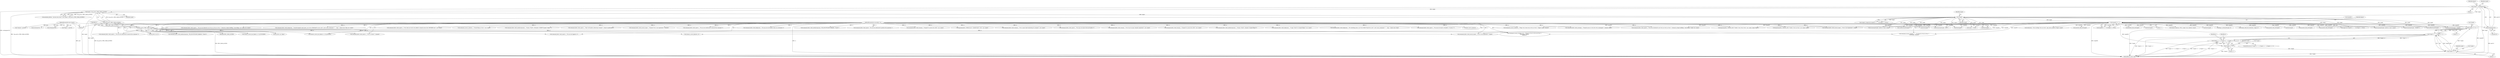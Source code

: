 digraph "0_atheme_c597156adc60a45b5f827793cd420945f47bc03b_1@pointer" {
"1000607" [label="(Call,*target == '=')"];
"1000603" [label="(Call,*target == '-')"];
"1000598" [label="(Call,*target == '+')"];
"1000195" [label="(Call,target[0] == '+')"];
"1000190" [label="(Call,!target)"];
"1000120" [label="(Call,*target = sstrdup(parv[1]))"];
"1000122" [label="(Call,sstrdup(parv[1]))"];
"1000109" [label="(MethodParameterIn,char *parv[])"];
"1000174" [label="(Call,target || !has_priv(si, PRIV_CHAN_AUSPEX))"];
"1000176" [label="(Call,!has_priv(si, PRIV_CHAN_AUSPEX))"];
"1000177" [label="(Call,has_priv(si, PRIV_CHAN_AUSPEX))"];
"1000107" [label="(MethodParameterIn,sourceinfo_t *si)"];
"1000602" [label="(Call,*target == '-' || *target == '=')"];
"1000597" [label="(Call,*target == '+' || *target == '-' || *target == '=')"];
"1000292" [label="(Call,command_success_nodata(si, _(\"Cleared flags in \2%s\2.\"), mc->name))"];
"1000326" [label="(Call,command_fail(si, fault_needmoreparams, _(\"Syntax: FLAGS <#channel> MODIFY [target] <flags>\")))"];
"1000128" [label="(Identifier,flagstr)"];
"1000930" [label="(Call,chanacs_open(mc, NULL, target, true, entity(si->smu)))"];
"1000314" [label="(Call,free(target))"];
"1000610" [label="(Literal,'=')"];
"1000498" [label="(Call,irccasecmp(target, entity(si->smu)->name))"];
"1000468" [label="(Call,chanacs_source_flags(mc, si))"];
"1000609" [label="(Identifier,target)"];
"1000747" [label="(Call,command_fail(si, fault_noprivs, _(\"Only %d founders allowed per channel.\"), chansvs.maxfounders))"];
"1000664" [label="(Call,free(target))"];
"1000211" [label="(Call,flags_to_bitmask(target, 0))"];
"1000441" [label="(Call,command_success_string(si, str1, _(\"Flags for \2%s\2 in \2%s\2 are \2%s\2.\"),\n\t\t\t\t\t\ttarget, channel,\n\t\t\t\t\t\tstr1))"];
"1000178" [label="(Identifier,si)"];
"1000608" [label="(Call,*target)"];
"1000162" [label="(Call,command_fail(si, fault_nosuch_target, _(\"Channel \2%s\2 is not registered.\"), channel))"];
"1000982" [label="(Call,command_fail(si, fault_noprivs, _(\"You are not allowed to set \2%s\2 on \2%s\2 in \2%s\2.\"), bitmask_to_flags2(addflags, removeflags), target, mc->name))"];
"1000195" [label="(Call,target[0] == '+')"];
"1000179" [label="(Identifier,PRIV_CHAN_AUSPEX)"];
"1000306" [label="(Call,strcasecmp(target, \"MODIFY\"))"];
"1000176" [label="(Call,!has_priv(si, PRIV_CHAN_AUSPEX))"];
"1000510" [label="(Call,command_fail(si, fault_noprivs, _(\"You are not authorized to execute this command.\")))"];
"1000170" [label="(Call,metadata_find(mc, \"private:close:closer\") && (target || !has_priv(si, PRIV_CHAN_AUSPEX)))"];
"1000647" [label="(Call,validhostmask(target))"];
"1000114" [label="(Call,*channel = parv[0])"];
"1000234" [label="(Call,do_list(si, mc, 0))"];
"1000395" [label="(Call,chanacs_find_host_literal(mc, target, 0))"];
"1000379" [label="(Call,chanacs_source_has_flag(mc, si, CA_ACLVIEW))"];
"1000123" [label="(Call,parv[1])"];
"1000922" [label="(Call,command_fail(si, fault_badparams, _(\"You may not set founder status on a hostmask.\")))"];
"1000597" [label="(Call,*target == '+' || *target == '-' || *target == '=')"];
"1000321" [label="(Call,command_fail(si, fault_needmoreparams, STR_INSUFFICIENT_PARAMS, \"FLAGS\"))"];
"1000247" [label="(Call,strcasecmp(target, \"CLEAR\"))"];
"1000334" [label="(Call,strchr(parv[2], ' '))"];
"1000177" [label="(Call,has_priv(si, PRIV_CHAN_AUSPEX))"];
"1000603" [label="(Call,*target == '-')"];
"1000143" [label="(Call,command_fail(si, fault_needmoreparams, STR_INSUFFICIENT_PARAMS, \"FLAGS\"))"];
"1001036" [label="(Call,logcommand(si, CMDLOG_SET, \"FLAGS: \2%s\2 \2%s\2 \2%s\2\", mc->name, target, flagstr))"];
"1000215" [label="(Call,do_list(si, mc, flags))"];
"1000109" [label="(MethodParameterIn,char *parv[])"];
"1000605" [label="(Identifier,target)"];
"1000189" [label="(Call,!target || (target && target[0] == '+' && flagstr == NULL))"];
"1000251" [label="(Call,myentity_find_ext(target))"];
"1000120" [label="(Call,*target = sstrdup(parv[1]))"];
"1000596" [label="(ControlStructure,if (*target == '+' || *target == '-' || *target == '='))"];
"1000457" [label="(Call,logcommand(si, CMDLOG_GET, \"FLAGS: \2%s\2 on \2%s\2\", mc->name, target))"];
"1001052" [label="(Call,free(target))"];
"1000264" [label="(Call,command_fail(si, fault_noprivs, \"You are not authorized to perform this operation.\"))"];
"1000853" [label="(Call,command_fail(si, fault_toomany, _(\"Channel %s access list is full.\"), mc->name))"];
"1000226" [label="(Call,strcasecmp(target, \"LIST\"))"];
"1000192" [label="(Call,target && target[0] == '+' && flagstr == NULL)"];
"1000607" [label="(Call,*target == '=')"];
"1000405" [label="(Call,myentity_find_ext(target))"];
"1000310" [label="(Call,myentity_find_ext(target))"];
"1000285" [label="(Call,logcommand(si, CMDLOG_DO, \"CLEAR:FLAGS: \2%s\2\", mc->name))"];
"1000348" [label="(Call,strdup(parv[2]))"];
"1000175" [label="(Identifier,target)"];
"1000779" [label="(Call,command_fail(si, fault_toomany, _(\"\2%s\2 cannot take foundership of a channel.\"), mt->name))"];
"1000721" [label="(Call,command_fail(si, fault_noprivs, _(\"You may not remove the last founder.\")))"];
"1000122" [label="(Call,sstrdup(parv[1]))"];
"1000763" [label="(Call,command_fail(si, fault_toomany, _(\"\2%s\2 has too many channels registered.\"), mt->name))"];
"1000602" [label="(Call,*target == '-' || *target == '=')"];
"1000360" [label="(Call,command_fail(si, fault_noprivs, _(\"You are not logged in.\")))"];
"1000517" [label="(Call,irccasecmp(target, entity(si->smu)->name))"];
"1000604" [label="(Call,*target)"];
"1000110" [label="(Block,)"];
"1000949" [label="(Call,command_fail(si, fault_toomany, _(\"Channel %s access list is full.\"), mc->name))"];
"1000190" [label="(Call,!target)"];
"1000148" [label="(Call,command_fail(si, fault_needmoreparams, _(\"Syntax: FLAGS <channel> [target] [flags]\")))"];
"1001045" [label="(Call,verbose(mc, \"\2%s\2 set flags \2%s\2 on \2%s\2\", get_source_name(si), flagstr, target))"];
"1000230" [label="(Call,myentity_find_ext(target))"];
"1000621" [label="(Identifier,si)"];
"1000611" [label="(Call,command_fail(si, fault_badparams, _(\"Usage: FLAGS %s [target] [flags]\"), mc->name))"];
"1000107" [label="(MethodParameterIn,sourceinfo_t *si)"];
"1000567" [label="(Call,command_fail(si, fault_badparams, _(\"No valid flags given, use /%s%s HELP FLAGS for a list\"), ircd->uses_rcommand ? \"\" : \"msg \", chansvs.me->disp))"];
"1000127" [label="(Call,*flagstr = parv[2])"];
"1000699" [label="(Call,command_fail(si, fault_noprivs, _(\"You may not remove a founder's +f access.\")))"];
"1001048" [label="(Call,get_source_name(si))"];
"1000408" [label="(Call,command_fail(si, fault_nosuch_target, _(\"\2%s\2 is not registered.\"), target))"];
"1000174" [label="(Call,target || !has_priv(si, PRIV_CHAN_AUSPEX))"];
"1001054" [label="(MethodReturn,static void)"];
"1000657" [label="(Call,command_fail(si, fault_nosuch_target, _(\"\2%s\2 is not registered.\"), target))"];
"1000601" [label="(Literal,'+')"];
"1000259" [label="(Call,chanacs_source_has_flag(mc, si, CA_FOUNDER))"];
"1000208" [label="(Call,target != NULL)"];
"1000886" [label="(Call,command_fail(si, fault_noprivs, _(\"You are not allowed to set \2%s\2 on \2%s\2 in \2%s\2.\"), bitmask_to_flags2(addflags, removeflags), mt->name, mc->name))"];
"1000121" [label="(Identifier,target)"];
"1000384" [label="(Call,command_fail(si, fault_noprivs, _(\"You are not authorized to execute this command.\")))"];
"1000612" [label="(Identifier,si)"];
"1000196" [label="(Call,target[0])"];
"1000191" [label="(Identifier,target)"];
"1000194" [label="(Call,target[0] == '+' && flagstr == NULL)"];
"1001029" [label="(Call,command_success_nodata(si, _(\"Flags \2%s\2 were set on \2%s\2 in \2%s\2.\"), flagstr, target, channel))"];
"1000391" [label="(Call,validhostmask(target))"];
"1000255" [label="(Call,free(target))"];
"1001016" [label="(Call,command_fail(si, fault_nochange, _(\"Channel access to \2%s\2 for \2%s\2 unchanged.\"), channel, target))"];
"1000238" [label="(Call,free(target))"];
"1000201" [label="(Identifier,flagstr)"];
"1000620" [label="(Call,command_fail(si, fault_badparams, _(\"Invalid template name given, use /%s%s TEMPLATE %s for a list\"), ircd->uses_rcommand ? \"\" : \"msg \", chansvs.me->disp, mc->name))"];
"1000450" [label="(Call,command_success_string(si, \"\", _(\"No flags for \2%s\2 in \2%s\2.\"),\n\t\t\t\t\t\ttarget, channel))"];
"1000654" [label="(Call,myentity_find_ext(target))"];
"1000598" [label="(Call,*target == '+')"];
"1000599" [label="(Call,*target)"];
"1000832" [label="(Call,command_fail(si, fault_noprivs, _(\"\2%s\2 does not wish to be added to channel access lists (NEVEROP set).\"), mt->name))"];
"1000415" [label="(Call,free(target))"];
"1000606" [label="(Literal,'-')"];
"1000199" [label="(Literal,'+')"];
"1000193" [label="(Identifier,target)"];
"1000181" [label="(Call,command_fail(si, fault_noprivs, _(\"\2%s\2 is closed.\"), channel))"];
"1000607" -> "1000602"  [label="AST: "];
"1000607" -> "1000610"  [label="CFG: "];
"1000608" -> "1000607"  [label="AST: "];
"1000610" -> "1000607"  [label="AST: "];
"1000602" -> "1000607"  [label="CFG: "];
"1000607" -> "1001054"  [label="DDG: *target"];
"1000607" -> "1000602"  [label="DDG: *target"];
"1000607" -> "1000602"  [label="DDG: '='"];
"1000603" -> "1000607"  [label="DDG: *target"];
"1000195" -> "1000607"  [label="DDG: target[0]"];
"1000603" -> "1000602"  [label="AST: "];
"1000603" -> "1000606"  [label="CFG: "];
"1000604" -> "1000603"  [label="AST: "];
"1000606" -> "1000603"  [label="AST: "];
"1000609" -> "1000603"  [label="CFG: "];
"1000602" -> "1000603"  [label="CFG: "];
"1000603" -> "1001054"  [label="DDG: *target"];
"1000603" -> "1000602"  [label="DDG: *target"];
"1000603" -> "1000602"  [label="DDG: '-'"];
"1000598" -> "1000603"  [label="DDG: *target"];
"1000195" -> "1000603"  [label="DDG: target[0]"];
"1000598" -> "1000597"  [label="AST: "];
"1000598" -> "1000601"  [label="CFG: "];
"1000599" -> "1000598"  [label="AST: "];
"1000601" -> "1000598"  [label="AST: "];
"1000605" -> "1000598"  [label="CFG: "];
"1000597" -> "1000598"  [label="CFG: "];
"1000598" -> "1001054"  [label="DDG: *target"];
"1000598" -> "1000597"  [label="DDG: *target"];
"1000598" -> "1000597"  [label="DDG: '+'"];
"1000195" -> "1000598"  [label="DDG: target[0]"];
"1000195" -> "1000194"  [label="AST: "];
"1000195" -> "1000199"  [label="CFG: "];
"1000196" -> "1000195"  [label="AST: "];
"1000199" -> "1000195"  [label="AST: "];
"1000201" -> "1000195"  [label="CFG: "];
"1000194" -> "1000195"  [label="CFG: "];
"1000195" -> "1001054"  [label="DDG: target[0]"];
"1000195" -> "1000192"  [label="DDG: target[0]"];
"1000195" -> "1000194"  [label="DDG: target[0]"];
"1000195" -> "1000194"  [label="DDG: '+'"];
"1000190" -> "1000195"  [label="DDG: target"];
"1000195" -> "1000208"  [label="DDG: target[0]"];
"1000195" -> "1000211"  [label="DDG: target[0]"];
"1000195" -> "1000226"  [label="DDG: target[0]"];
"1000195" -> "1000230"  [label="DDG: target[0]"];
"1000195" -> "1000238"  [label="DDG: target[0]"];
"1000195" -> "1000247"  [label="DDG: target[0]"];
"1000195" -> "1000251"  [label="DDG: target[0]"];
"1000195" -> "1000255"  [label="DDG: target[0]"];
"1000195" -> "1000306"  [label="DDG: target[0]"];
"1000195" -> "1000310"  [label="DDG: target[0]"];
"1000195" -> "1000314"  [label="DDG: target[0]"];
"1000195" -> "1000391"  [label="DDG: target[0]"];
"1000195" -> "1000395"  [label="DDG: target[0]"];
"1000195" -> "1000405"  [label="DDG: target[0]"];
"1000195" -> "1000408"  [label="DDG: target[0]"];
"1000195" -> "1000415"  [label="DDG: target[0]"];
"1000195" -> "1000441"  [label="DDG: target[0]"];
"1000195" -> "1000450"  [label="DDG: target[0]"];
"1000195" -> "1000457"  [label="DDG: target[0]"];
"1000195" -> "1000498"  [label="DDG: target[0]"];
"1000195" -> "1000517"  [label="DDG: target[0]"];
"1000195" -> "1000647"  [label="DDG: target[0]"];
"1000195" -> "1000654"  [label="DDG: target[0]"];
"1000195" -> "1000657"  [label="DDG: target[0]"];
"1000195" -> "1000664"  [label="DDG: target[0]"];
"1000195" -> "1000930"  [label="DDG: target[0]"];
"1000195" -> "1000982"  [label="DDG: target[0]"];
"1000195" -> "1001016"  [label="DDG: target[0]"];
"1000195" -> "1001029"  [label="DDG: target[0]"];
"1000195" -> "1001036"  [label="DDG: target[0]"];
"1000195" -> "1001045"  [label="DDG: target[0]"];
"1000195" -> "1001052"  [label="DDG: target[0]"];
"1000190" -> "1000189"  [label="AST: "];
"1000190" -> "1000191"  [label="CFG: "];
"1000191" -> "1000190"  [label="AST: "];
"1000193" -> "1000190"  [label="CFG: "];
"1000189" -> "1000190"  [label="CFG: "];
"1000190" -> "1001054"  [label="DDG: target"];
"1000190" -> "1000189"  [label="DDG: target"];
"1000120" -> "1000190"  [label="DDG: target"];
"1000174" -> "1000190"  [label="DDG: target"];
"1000190" -> "1000192"  [label="DDG: target"];
"1000190" -> "1000208"  [label="DDG: target"];
"1000190" -> "1000226"  [label="DDG: target"];
"1000190" -> "1000238"  [label="DDG: target"];
"1000190" -> "1000247"  [label="DDG: target"];
"1000190" -> "1000255"  [label="DDG: target"];
"1000190" -> "1000306"  [label="DDG: target"];
"1000190" -> "1000314"  [label="DDG: target"];
"1000190" -> "1000391"  [label="DDG: target"];
"1000190" -> "1000498"  [label="DDG: target"];
"1000190" -> "1000517"  [label="DDG: target"];
"1000190" -> "1000647"  [label="DDG: target"];
"1000120" -> "1000110"  [label="AST: "];
"1000120" -> "1000122"  [label="CFG: "];
"1000121" -> "1000120"  [label="AST: "];
"1000122" -> "1000120"  [label="AST: "];
"1000128" -> "1000120"  [label="CFG: "];
"1000120" -> "1001054"  [label="DDG: target"];
"1000120" -> "1001054"  [label="DDG: sstrdup(parv[1])"];
"1000122" -> "1000120"  [label="DDG: parv[1]"];
"1000120" -> "1000174"  [label="DDG: target"];
"1000122" -> "1000123"  [label="CFG: "];
"1000123" -> "1000122"  [label="AST: "];
"1000122" -> "1001054"  [label="DDG: parv[1]"];
"1000109" -> "1000122"  [label="DDG: parv"];
"1000109" -> "1000106"  [label="AST: "];
"1000109" -> "1001054"  [label="DDG: parv"];
"1000109" -> "1000114"  [label="DDG: parv"];
"1000109" -> "1000127"  [label="DDG: parv"];
"1000109" -> "1000334"  [label="DDG: parv"];
"1000109" -> "1000348"  [label="DDG: parv"];
"1000174" -> "1000170"  [label="AST: "];
"1000174" -> "1000175"  [label="CFG: "];
"1000174" -> "1000176"  [label="CFG: "];
"1000175" -> "1000174"  [label="AST: "];
"1000176" -> "1000174"  [label="AST: "];
"1000170" -> "1000174"  [label="CFG: "];
"1000174" -> "1001054"  [label="DDG: !has_priv(si, PRIV_CHAN_AUSPEX)"];
"1000174" -> "1001054"  [label="DDG: target"];
"1000174" -> "1000170"  [label="DDG: target"];
"1000174" -> "1000170"  [label="DDG: !has_priv(si, PRIV_CHAN_AUSPEX)"];
"1000176" -> "1000174"  [label="DDG: has_priv(si, PRIV_CHAN_AUSPEX)"];
"1000176" -> "1000177"  [label="CFG: "];
"1000177" -> "1000176"  [label="AST: "];
"1000176" -> "1001054"  [label="DDG: has_priv(si, PRIV_CHAN_AUSPEX)"];
"1000177" -> "1000176"  [label="DDG: si"];
"1000177" -> "1000176"  [label="DDG: PRIV_CHAN_AUSPEX"];
"1000177" -> "1000179"  [label="CFG: "];
"1000178" -> "1000177"  [label="AST: "];
"1000179" -> "1000177"  [label="AST: "];
"1000177" -> "1001054"  [label="DDG: PRIV_CHAN_AUSPEX"];
"1000107" -> "1000177"  [label="DDG: si"];
"1000177" -> "1000181"  [label="DDG: si"];
"1000177" -> "1000215"  [label="DDG: si"];
"1000177" -> "1000234"  [label="DDG: si"];
"1000177" -> "1000259"  [label="DDG: si"];
"1000177" -> "1000321"  [label="DDG: si"];
"1000177" -> "1000360"  [label="DDG: si"];
"1000177" -> "1000379"  [label="DDG: si"];
"1000177" -> "1000384"  [label="DDG: si"];
"1000177" -> "1000408"  [label="DDG: si"];
"1000177" -> "1000441"  [label="DDG: si"];
"1000177" -> "1000450"  [label="DDG: si"];
"1000177" -> "1000468"  [label="DDG: si"];
"1000107" -> "1000106"  [label="AST: "];
"1000107" -> "1001054"  [label="DDG: si"];
"1000107" -> "1000143"  [label="DDG: si"];
"1000107" -> "1000148"  [label="DDG: si"];
"1000107" -> "1000162"  [label="DDG: si"];
"1000107" -> "1000181"  [label="DDG: si"];
"1000107" -> "1000215"  [label="DDG: si"];
"1000107" -> "1000234"  [label="DDG: si"];
"1000107" -> "1000259"  [label="DDG: si"];
"1000107" -> "1000264"  [label="DDG: si"];
"1000107" -> "1000285"  [label="DDG: si"];
"1000107" -> "1000292"  [label="DDG: si"];
"1000107" -> "1000321"  [label="DDG: si"];
"1000107" -> "1000326"  [label="DDG: si"];
"1000107" -> "1000360"  [label="DDG: si"];
"1000107" -> "1000379"  [label="DDG: si"];
"1000107" -> "1000384"  [label="DDG: si"];
"1000107" -> "1000408"  [label="DDG: si"];
"1000107" -> "1000441"  [label="DDG: si"];
"1000107" -> "1000450"  [label="DDG: si"];
"1000107" -> "1000457"  [label="DDG: si"];
"1000107" -> "1000468"  [label="DDG: si"];
"1000107" -> "1000510"  [label="DDG: si"];
"1000107" -> "1000567"  [label="DDG: si"];
"1000107" -> "1000611"  [label="DDG: si"];
"1000107" -> "1000620"  [label="DDG: si"];
"1000107" -> "1000657"  [label="DDG: si"];
"1000107" -> "1000699"  [label="DDG: si"];
"1000107" -> "1000721"  [label="DDG: si"];
"1000107" -> "1000747"  [label="DDG: si"];
"1000107" -> "1000763"  [label="DDG: si"];
"1000107" -> "1000779"  [label="DDG: si"];
"1000107" -> "1000832"  [label="DDG: si"];
"1000107" -> "1000853"  [label="DDG: si"];
"1000107" -> "1000886"  [label="DDG: si"];
"1000107" -> "1000922"  [label="DDG: si"];
"1000107" -> "1000949"  [label="DDG: si"];
"1000107" -> "1000982"  [label="DDG: si"];
"1000107" -> "1001016"  [label="DDG: si"];
"1000107" -> "1001029"  [label="DDG: si"];
"1000107" -> "1001036"  [label="DDG: si"];
"1000107" -> "1001048"  [label="DDG: si"];
"1000602" -> "1000597"  [label="AST: "];
"1000597" -> "1000602"  [label="CFG: "];
"1000602" -> "1001054"  [label="DDG: *target == '='"];
"1000602" -> "1001054"  [label="DDG: *target == '-'"];
"1000602" -> "1000597"  [label="DDG: *target == '-'"];
"1000602" -> "1000597"  [label="DDG: *target == '='"];
"1000597" -> "1000596"  [label="AST: "];
"1000612" -> "1000597"  [label="CFG: "];
"1000621" -> "1000597"  [label="CFG: "];
"1000597" -> "1001054"  [label="DDG: *target == '+'"];
"1000597" -> "1001054"  [label="DDG: *target == '+' || *target == '-' || *target == '='"];
"1000597" -> "1001054"  [label="DDG: *target == '-' || *target == '='"];
}
